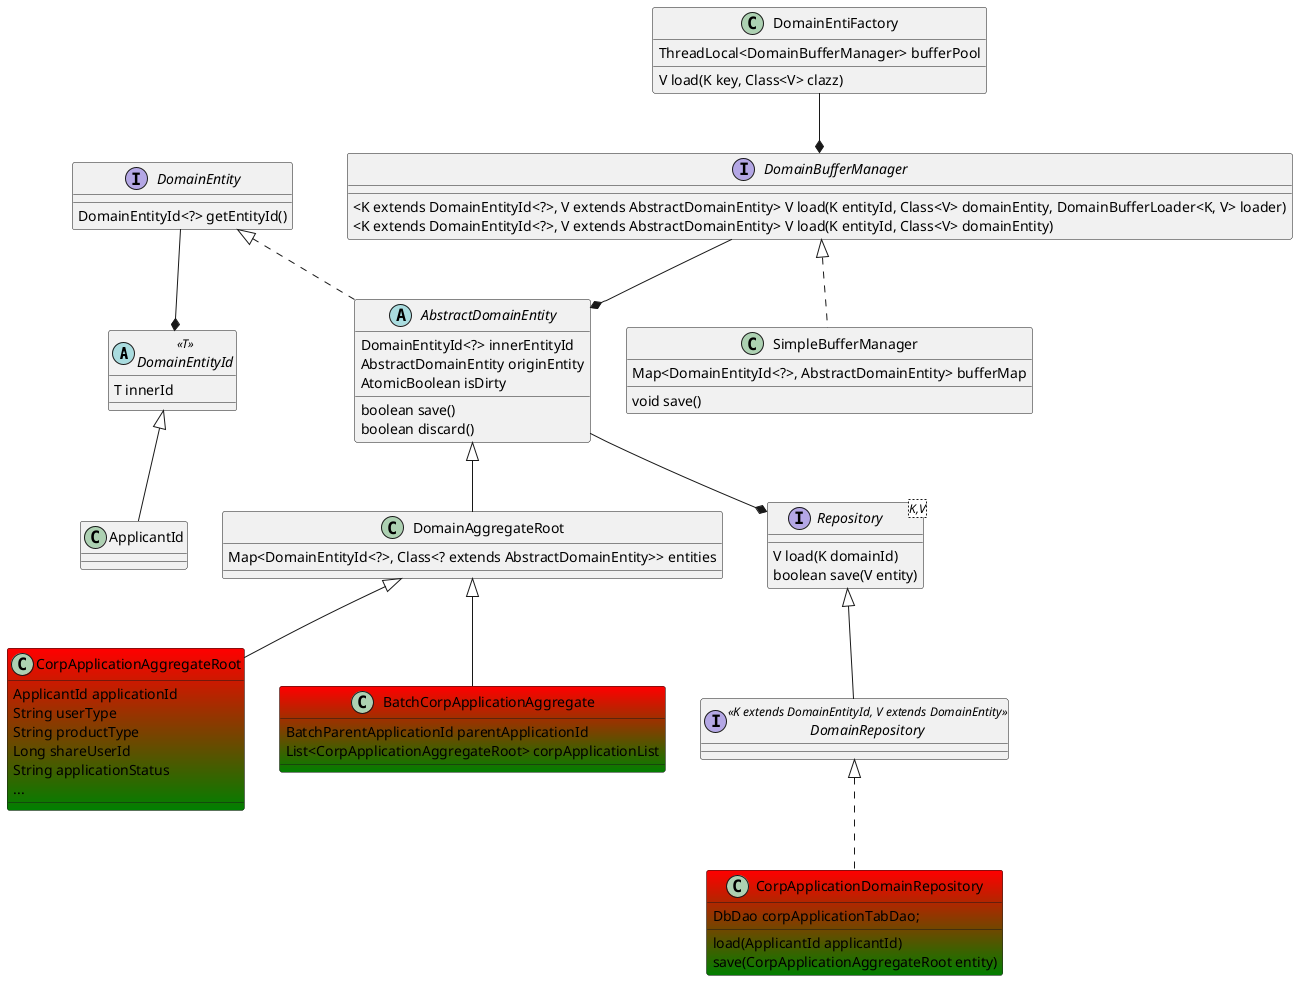 @startuml
'https://plantuml.com/class-diagram

abstract class DomainEntityId<<T>> {
    T innerId
}

interface DomainEntity {
    DomainEntityId<?> getEntityId()
}

abstract AbstractDomainEntity implements DomainEntity {
    DomainEntityId<?> innerEntityId
    AbstractDomainEntity originEntity
    AtomicBoolean isDirty

    boolean save()
    boolean discard()
}

class DomainAggregateRoot extends AbstractDomainEntity {
    Map<DomainEntityId<?>, Class<? extends AbstractDomainEntity>> entities
}

interface Repository<K,V> {
    V load(K domainId)
    boolean save(V entity)
}

interface DomainRepository<<K extends DomainEntityId, V extends DomainEntity>> extends Repository{}

interface DomainBufferManager {
    <K extends DomainEntityId<?>, V extends AbstractDomainEntity> V load(K entityId, Class<V> domainEntity, DomainBufferLoader<K, V> loader)
    <K extends DomainEntityId<?>, V extends AbstractDomainEntity> V load(K entityId, Class<V> domainEntity)
}

class SimpleBufferManager implements DomainBufferManager {
    Map<DomainEntityId<?>, AbstractDomainEntity> bufferMap

    void save()
}

class DomainEntiFactory {
    ThreadLocal<DomainBufferManager> bufferPool

    V load(K key, Class<V> clazz)
}

class ApplicantId extends DomainEntityId {}

class CorpApplicationAggregateRoot #red-green  extends DomainAggregateRoot{
    ApplicantId applicationId
    String userType
    String productType
    Long shareUserId
    String applicationStatus
    ...
}

class CorpApplicationDomainRepository #red-green implements DomainRepository {
    DbDao corpApplicationTabDao;

    load(ApplicantId applicantId)
    save(CorpApplicationAggregateRoot entity)
}

class BatchCorpApplicationAggregate #red-green extends DomainAggregateRoot {
    BatchParentApplicationId parentApplicationId
    List<CorpApplicationAggregateRoot> corpApplicationList
}

AbstractDomainEntity --* Repository
DomainEntity --* DomainEntityId
DomainBufferManager --* AbstractDomainEntity
DomainEntiFactory --* DomainBufferManager

@enduml
